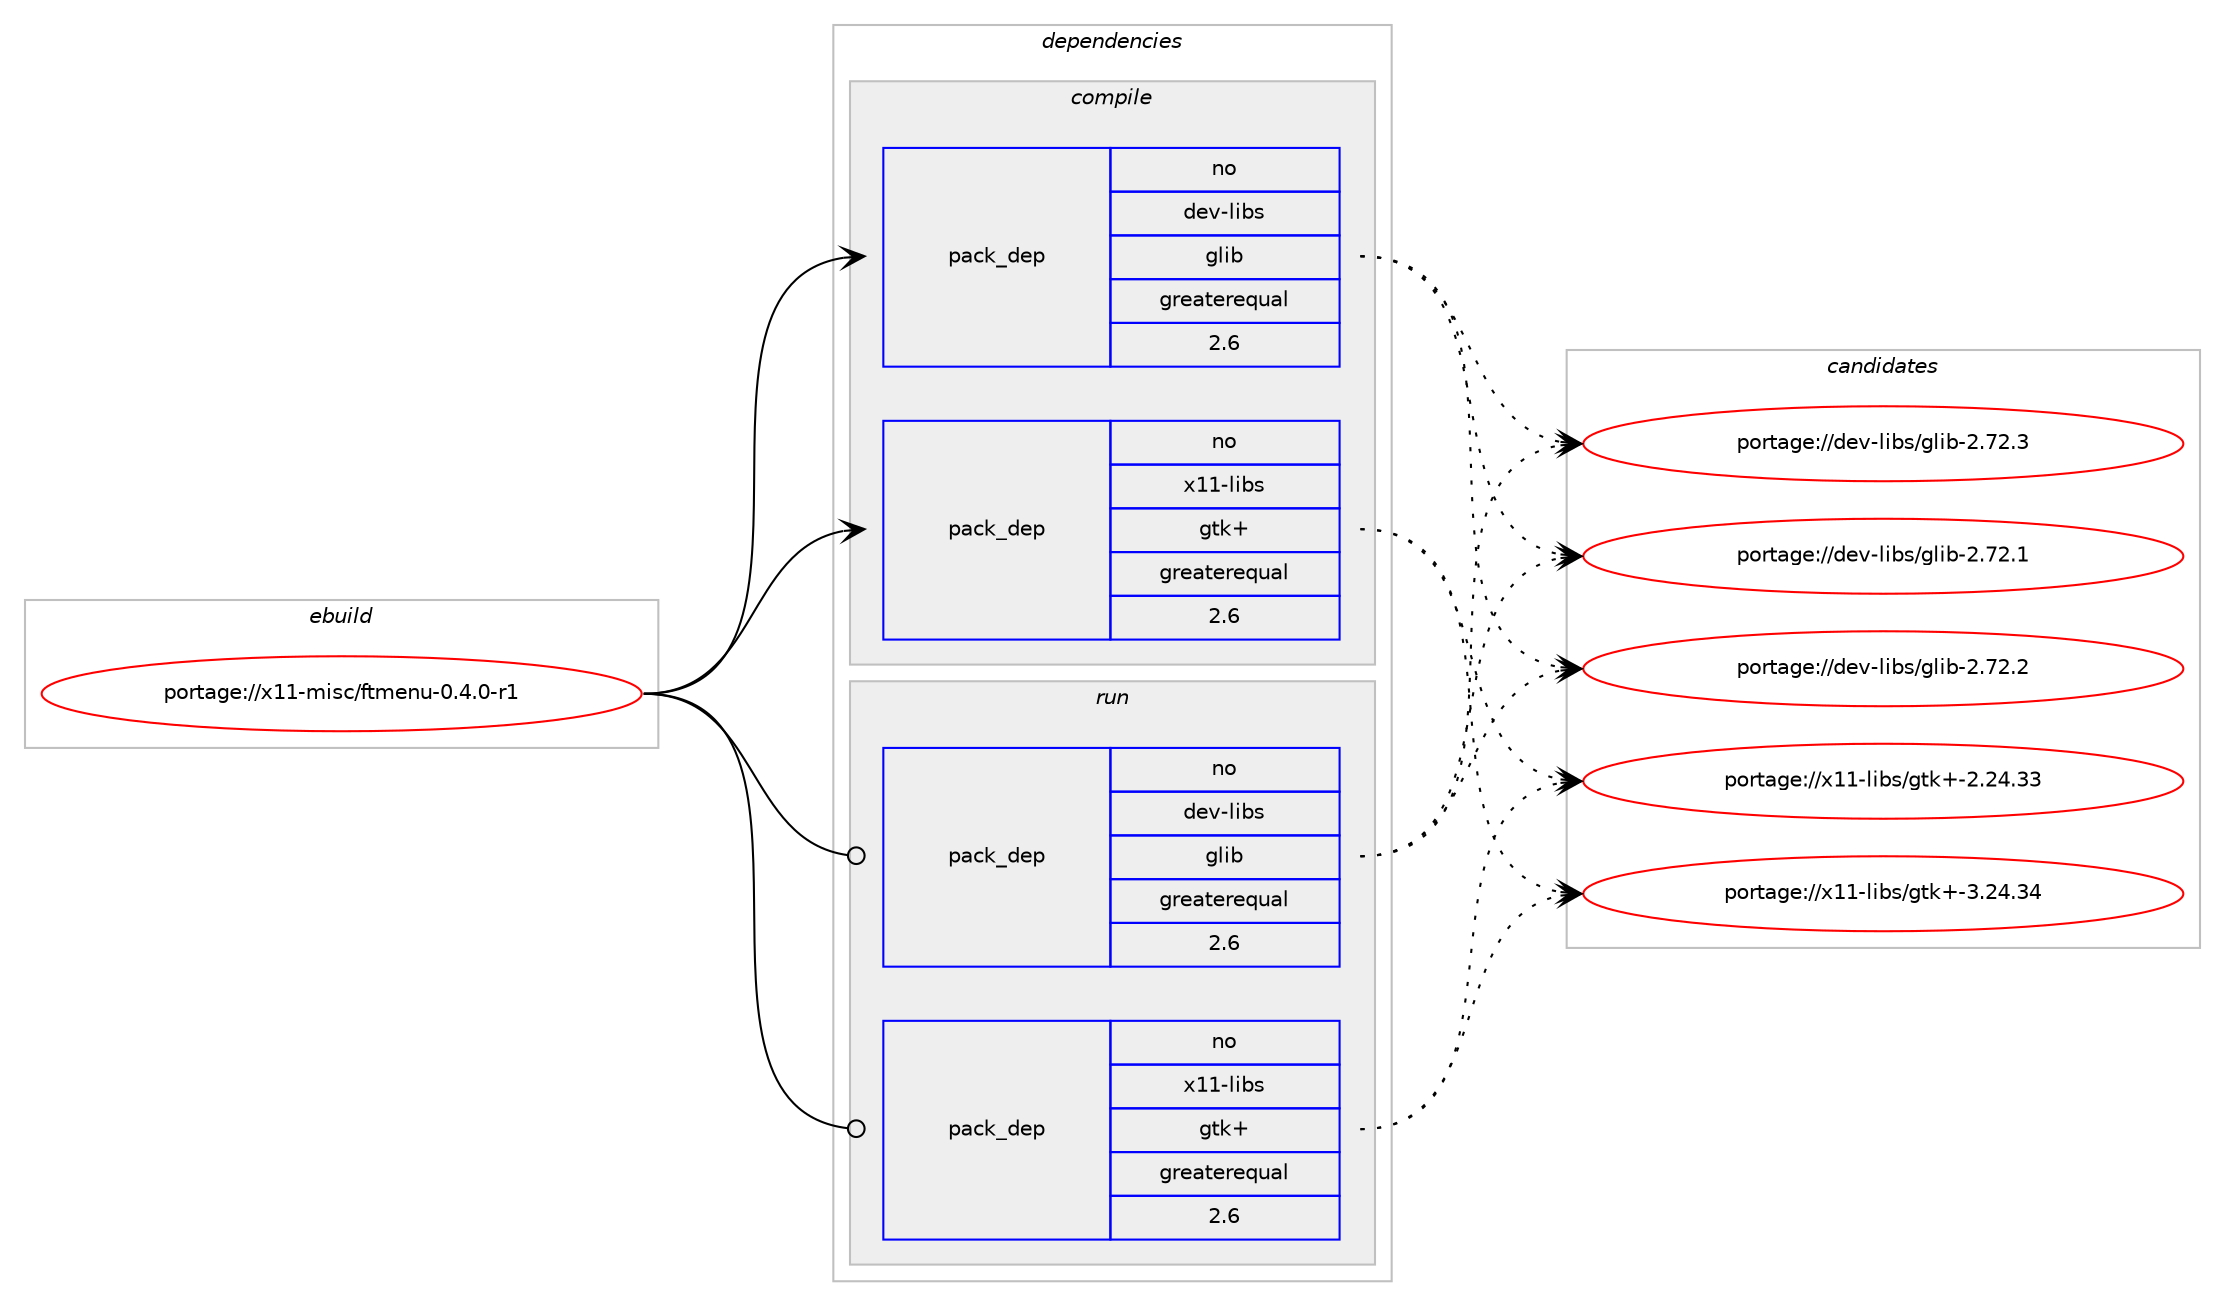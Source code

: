 digraph prolog {

# *************
# Graph options
# *************

newrank=true;
concentrate=true;
compound=true;
graph [rankdir=LR,fontname=Helvetica,fontsize=10,ranksep=1.5];#, ranksep=2.5, nodesep=0.2];
edge  [arrowhead=vee];
node  [fontname=Helvetica,fontsize=10];

# **********
# The ebuild
# **********

subgraph cluster_leftcol {
color=gray;
rank=same;
label=<<i>ebuild</i>>;
id [label="portage://x11-misc/ftmenu-0.4.0-r1", color=red, width=4, href="../x11-misc/ftmenu-0.4.0-r1.svg"];
}

# ****************
# The dependencies
# ****************

subgraph cluster_midcol {
color=gray;
label=<<i>dependencies</i>>;
subgraph cluster_compile {
fillcolor="#eeeeee";
style=filled;
label=<<i>compile</i>>;
subgraph pack278 {
dependency612 [label=<<TABLE BORDER="0" CELLBORDER="1" CELLSPACING="0" CELLPADDING="4" WIDTH="220"><TR><TD ROWSPAN="6" CELLPADDING="30">pack_dep</TD></TR><TR><TD WIDTH="110">no</TD></TR><TR><TD>dev-libs</TD></TR><TR><TD>glib</TD></TR><TR><TD>greaterequal</TD></TR><TR><TD>2.6</TD></TR></TABLE>>, shape=none, color=blue];
}
id:e -> dependency612:w [weight=20,style="solid",arrowhead="vee"];
# *** BEGIN UNKNOWN DEPENDENCY TYPE (TODO) ***
# id -> package_dependency(portage://x11-misc/ftmenu-0.4.0-r1,install,no,virtual,pkgconfig,none,[,,],[],[])
# *** END UNKNOWN DEPENDENCY TYPE (TODO) ***

subgraph pack279 {
dependency613 [label=<<TABLE BORDER="0" CELLBORDER="1" CELLSPACING="0" CELLPADDING="4" WIDTH="220"><TR><TD ROWSPAN="6" CELLPADDING="30">pack_dep</TD></TR><TR><TD WIDTH="110">no</TD></TR><TR><TD>x11-libs</TD></TR><TR><TD>gtk+</TD></TR><TR><TD>greaterequal</TD></TR><TR><TD>2.6</TD></TR></TABLE>>, shape=none, color=blue];
}
id:e -> dependency613:w [weight=20,style="solid",arrowhead="vee"];
}
subgraph cluster_compileandrun {
fillcolor="#eeeeee";
style=filled;
label=<<i>compile and run</i>>;
}
subgraph cluster_run {
fillcolor="#eeeeee";
style=filled;
label=<<i>run</i>>;
subgraph pack280 {
dependency614 [label=<<TABLE BORDER="0" CELLBORDER="1" CELLSPACING="0" CELLPADDING="4" WIDTH="220"><TR><TD ROWSPAN="6" CELLPADDING="30">pack_dep</TD></TR><TR><TD WIDTH="110">no</TD></TR><TR><TD>dev-libs</TD></TR><TR><TD>glib</TD></TR><TR><TD>greaterequal</TD></TR><TR><TD>2.6</TD></TR></TABLE>>, shape=none, color=blue];
}
id:e -> dependency614:w [weight=20,style="solid",arrowhead="odot"];
subgraph pack281 {
dependency615 [label=<<TABLE BORDER="0" CELLBORDER="1" CELLSPACING="0" CELLPADDING="4" WIDTH="220"><TR><TD ROWSPAN="6" CELLPADDING="30">pack_dep</TD></TR><TR><TD WIDTH="110">no</TD></TR><TR><TD>x11-libs</TD></TR><TR><TD>gtk+</TD></TR><TR><TD>greaterequal</TD></TR><TR><TD>2.6</TD></TR></TABLE>>, shape=none, color=blue];
}
id:e -> dependency615:w [weight=20,style="solid",arrowhead="odot"];
# *** BEGIN UNKNOWN DEPENDENCY TYPE (TODO) ***
# id -> package_dependency(portage://x11-misc/ftmenu-0.4.0-r1,run,no,x11-wm,fluxbox,none,[,,],[],[])
# *** END UNKNOWN DEPENDENCY TYPE (TODO) ***

}
}

# **************
# The candidates
# **************

subgraph cluster_choices {
rank=same;
color=gray;
label=<<i>candidates</i>>;

subgraph choice278 {
color=black;
nodesep=1;
choice1001011184510810598115471031081059845504655504649 [label="portage://dev-libs/glib-2.72.1", color=red, width=4,href="../dev-libs/glib-2.72.1.svg"];
choice1001011184510810598115471031081059845504655504650 [label="portage://dev-libs/glib-2.72.2", color=red, width=4,href="../dev-libs/glib-2.72.2.svg"];
choice1001011184510810598115471031081059845504655504651 [label="portage://dev-libs/glib-2.72.3", color=red, width=4,href="../dev-libs/glib-2.72.3.svg"];
dependency612:e -> choice1001011184510810598115471031081059845504655504649:w [style=dotted,weight="100"];
dependency612:e -> choice1001011184510810598115471031081059845504655504650:w [style=dotted,weight="100"];
dependency612:e -> choice1001011184510810598115471031081059845504655504651:w [style=dotted,weight="100"];
}
subgraph choice279 {
color=black;
nodesep=1;
choice1204949451081059811547103116107434550465052465151 [label="portage://x11-libs/gtk+-2.24.33", color=red, width=4,href="../x11-libs/gtk+-2.24.33.svg"];
choice1204949451081059811547103116107434551465052465152 [label="portage://x11-libs/gtk+-3.24.34", color=red, width=4,href="../x11-libs/gtk+-3.24.34.svg"];
dependency613:e -> choice1204949451081059811547103116107434550465052465151:w [style=dotted,weight="100"];
dependency613:e -> choice1204949451081059811547103116107434551465052465152:w [style=dotted,weight="100"];
}
subgraph choice280 {
color=black;
nodesep=1;
choice1001011184510810598115471031081059845504655504649 [label="portage://dev-libs/glib-2.72.1", color=red, width=4,href="../dev-libs/glib-2.72.1.svg"];
choice1001011184510810598115471031081059845504655504650 [label="portage://dev-libs/glib-2.72.2", color=red, width=4,href="../dev-libs/glib-2.72.2.svg"];
choice1001011184510810598115471031081059845504655504651 [label="portage://dev-libs/glib-2.72.3", color=red, width=4,href="../dev-libs/glib-2.72.3.svg"];
dependency614:e -> choice1001011184510810598115471031081059845504655504649:w [style=dotted,weight="100"];
dependency614:e -> choice1001011184510810598115471031081059845504655504650:w [style=dotted,weight="100"];
dependency614:e -> choice1001011184510810598115471031081059845504655504651:w [style=dotted,weight="100"];
}
subgraph choice281 {
color=black;
nodesep=1;
choice1204949451081059811547103116107434550465052465151 [label="portage://x11-libs/gtk+-2.24.33", color=red, width=4,href="../x11-libs/gtk+-2.24.33.svg"];
choice1204949451081059811547103116107434551465052465152 [label="portage://x11-libs/gtk+-3.24.34", color=red, width=4,href="../x11-libs/gtk+-3.24.34.svg"];
dependency615:e -> choice1204949451081059811547103116107434550465052465151:w [style=dotted,weight="100"];
dependency615:e -> choice1204949451081059811547103116107434551465052465152:w [style=dotted,weight="100"];
}
}

}
